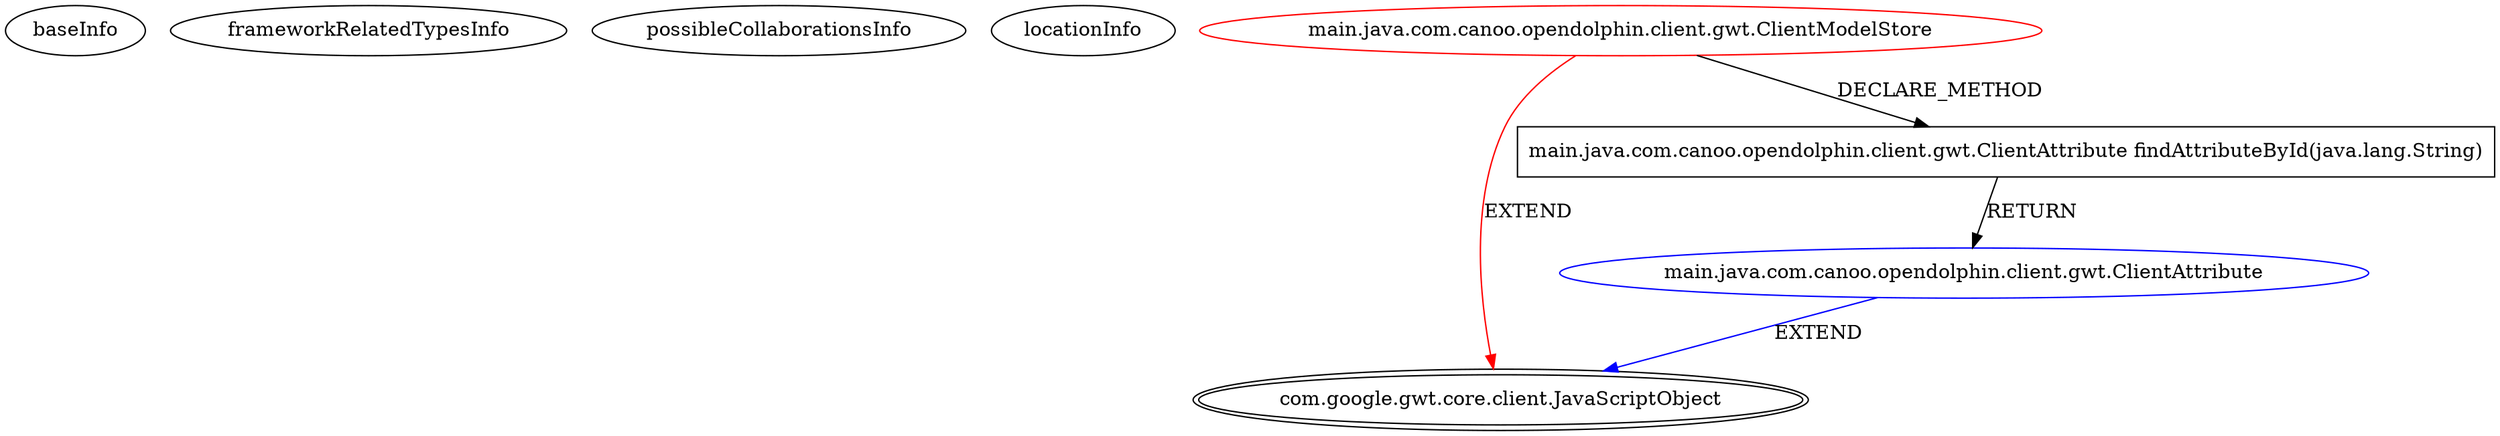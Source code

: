 digraph {
baseInfo[graphId=1008,category="extension_graph",isAnonymous=false,possibleRelation=true]
frameworkRelatedTypesInfo[0="com.google.gwt.core.client.JavaScriptObject"]
possibleCollaborationsInfo[0="1008~CLIENT_METHOD_DECLARATION-RETURN_TYPE-~com.google.gwt.core.client.JavaScriptObject ~com.google.gwt.core.client.JavaScriptObject ~false~false"]
locationInfo[projectName="canoo-open-dolphin-gwt",filePath="/canoo-open-dolphin-gwt/open-dolphin-gwt-master/src/main/java/com/canoo/opendolphin/client/gwt/ClientModelStore.java",contextSignature="ClientModelStore",graphId="1008"]
0[label="main.java.com.canoo.opendolphin.client.gwt.ClientModelStore",vertexType="ROOT_CLIENT_CLASS_DECLARATION",isFrameworkType=false,color=red]
1[label="com.google.gwt.core.client.JavaScriptObject",vertexType="FRAMEWORK_CLASS_TYPE",isFrameworkType=true,peripheries=2]
2[label="main.java.com.canoo.opendolphin.client.gwt.ClientAttribute findAttributeById(java.lang.String)",vertexType="CLIENT_METHOD_DECLARATION",isFrameworkType=false,shape=box]
3[label="main.java.com.canoo.opendolphin.client.gwt.ClientAttribute",vertexType="REFERENCE_CLIENT_CLASS_DECLARATION",isFrameworkType=false,color=blue]
0->1[label="EXTEND",color=red]
0->2[label="DECLARE_METHOD"]
3->1[label="EXTEND",color=blue]
2->3[label="RETURN"]
}
